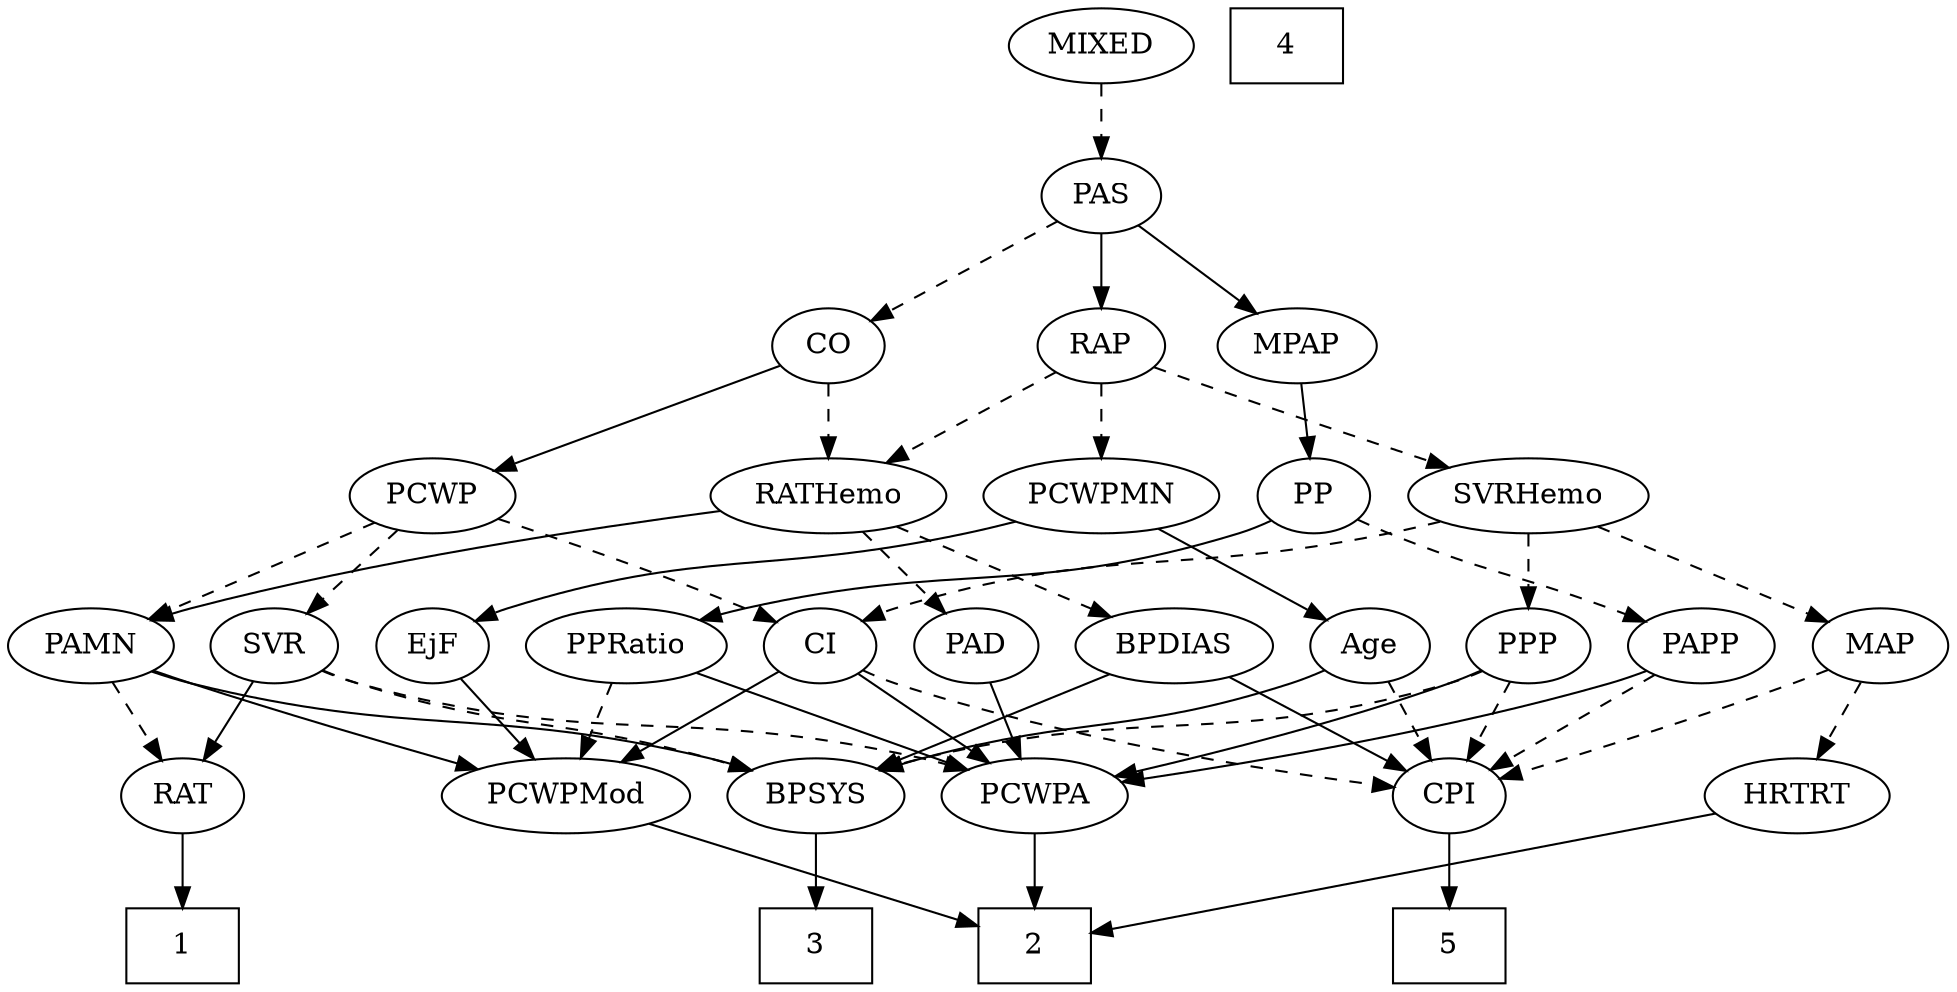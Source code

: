 strict digraph {
	graph [bb="0,0,870.94,468"];
	node [label="\N"];
	1	[height=0.5,
		pos="77.397,18",
		shape=box,
		width=0.75];
	2	[height=0.5,
		pos="458.4,18",
		shape=box,
		width=0.75];
	3	[height=0.5,
		pos="361.4,18",
		shape=box,
		width=0.75];
	4	[height=0.5,
		pos="578.4,450",
		shape=box,
		width=0.75];
	5	[height=0.5,
		pos="647.4,18",
		shape=box,
		width=0.75];
	Age	[height=0.5,
		pos="611.4,162",
		width=0.75];
	BPSYS	[height=0.5,
		pos="361.4,90",
		width=1.0471];
	Age -> BPSYS	[pos="e,389.4,102.07 590.79,150.28 585.84,147.98 580.5,145.73 575.4,144 503.06,119.53 480.73,129.29 407.4,108 404.64,107.2 401.81,106.31 \
398.97,105.38",
		style=solid];
	CPI	[height=0.5,
		pos="647.4,90",
		width=0.75];
	Age -> CPI	[pos="e,639.09,107.15 619.75,144.76 624.11,136.28 629.54,125.71 634.44,116.2",
		style=dashed];
	EjF	[height=0.5,
		pos="191.4,162",
		width=0.75];
	PCWPMod	[height=0.5,
		pos="253.4,90",
		width=1.4443];
	EjF -> PCWPMod	[pos="e,238.53,107.79 204.55,146.15 212.48,137.2 222.77,125.58 231.87,115.31",
		style=solid];
	RAP	[height=0.5,
		pos="493.4,306",
		width=0.77632];
	RATHemo	[height=0.5,
		pos="376.4,234",
		width=1.3721];
	RAP -> RATHemo	[pos="e,401.23,249.86 473.55,293.13 456.17,282.73 430.56,267.4 409.99,255.1",
		style=dashed];
	PCWPMN	[height=0.5,
		pos="493.4,234",
		width=1.3902];
	RAP -> PCWPMN	[pos="e,493.4,252.1 493.4,287.7 493.4,279.98 493.4,270.71 493.4,262.11",
		style=dashed];
	SVRHemo	[height=0.5,
		pos="683.4,234",
		width=1.3902];
	RAP -> SVRHemo	[pos="e,649.1,247.22 516.65,295.91 523.34,293.33 530.65,290.53 537.4,288 571.65,275.17 610.6,261.05 639.65,250.62",
		style=dashed];
	MIXED	[height=0.5,
		pos="493.4,450",
		width=1.1193];
	PAS	[height=0.5,
		pos="493.4,378",
		width=0.75];
	MIXED -> PAS	[pos="e,493.4,396.1 493.4,431.7 493.4,423.98 493.4,414.71 493.4,406.11",
		style=dashed];
	MPAP	[height=0.5,
		pos="581.4,306",
		width=0.97491];
	PP	[height=0.5,
		pos="588.4,234",
		width=0.75];
	MPAP -> PP	[pos="e,586.69,252.1 583.13,287.7 583.9,279.98 584.83,270.71 585.69,262.11",
		style=solid];
	BPSYS -> 3	[pos="e,361.4,36.104 361.4,71.697 361.4,63.983 361.4,54.712 361.4,46.112",
		style=solid];
	PAD	[height=0.5,
		pos="435.4,162",
		width=0.79437];
	PCWPA	[height=0.5,
		pos="458.4,90",
		width=1.1555];
	PAD -> PCWPA	[pos="e,452.72,108.28 440.96,144.05 443.55,136.18 446.69,126.62 449.59,117.79",
		style=solid];
	CO	[height=0.5,
		pos="376.4,306",
		width=0.75];
	CO -> RATHemo	[pos="e,376.4,252.1 376.4,287.7 376.4,279.98 376.4,270.71 376.4,262.11",
		style=dashed];
	PCWP	[height=0.5,
		pos="196.4,234",
		width=0.97491];
	CO -> PCWP	[pos="e,223.4,245.5 353.6,296.13 323.25,284.33 269.21,263.31 233.08,249.27",
		style=solid];
	PAS -> RAP	[pos="e,493.4,324.1 493.4,359.7 493.4,351.98 493.4,342.71 493.4,334.11",
		style=solid];
	PAS -> MPAP	[pos="e,563.27,321.42 510.36,363.5 523.06,353.41 540.65,339.41 555.15,327.88",
		style=solid];
	PAS -> CO	[pos="e,396.04,318.75 473.81,365.28 454.92,353.98 426.1,336.74 404.71,323.94",
		style=dashed];
	PAMN	[height=0.5,
		pos="36.397,162",
		width=1.011];
	PAMN -> BPSYS	[pos="e,333.34,102.15 63.228,149.82 69.139,147.66 75.42,145.57 81.397,144 182.73,117.34 212.87,133.94 314.4,108 317.41,107.23 320.5,106.34 \
323.59,105.39",
		style=solid];
	RAT	[height=0.5,
		pos="77.397,90",
		width=0.75827];
	PAMN -> RAT	[pos="e,68.032,106.99 46.113,144.41 51.138,135.83 57.371,125.19 62.947,115.67",
		style=dashed];
	PAMN -> PCWPMod	[pos="e,214.92,102.11 64.385,150.12 69.996,148.02 75.866,145.89 81.397,144 122.83,129.81 170.45,115.27 205.07,105.02",
		style=solid];
	RATHemo -> PAD	[pos="e,422.32,178.51 390.38,216.41 397.94,207.44 407.4,196.21 415.7,186.37",
		style=dashed];
	RATHemo -> PAMN	[pos="e,63.738,174.24 330.33,227.39 271.78,219.65 167.92,203.9 81.397,180 78.77,179.27 76.083,178.46 73.392,177.59",
		style=solid];
	BPDIAS	[height=0.5,
		pos="524.4,162",
		width=1.1735];
	RATHemo -> BPDIAS	[pos="e,497.08,175.92 405.28,219.34 428.86,208.19 462.3,192.37 487.75,180.33",
		style=dashed];
	CPI -> 5	[pos="e,647.4,36.104 647.4,71.697 647.4,63.983 647.4,54.712 647.4,46.112",
		style=solid];
	RAT -> 1	[pos="e,77.397,36.104 77.397,71.697 77.397,63.983 77.397,54.712 77.397,46.112",
		style=solid];
	SVR	[height=0.5,
		pos="118.4,162",
		width=0.77632];
	SVR -> BPSYS	[pos="e,332.75,102 140,150.16 144.98,147.92 150.31,145.72 155.4,144 224.02,120.75 244.86,128.36 314.4,108 317.3,107.15 320.29,106.22 323.28,\
105.24",
		style=dashed];
	SVR -> RAT	[pos="e,86.854,107.15 108.89,144.76 103.87,136.19 97.6,125.49 91.981,115.9",
		style=solid];
	SVR -> PCWPA	[pos="e,427.99,102.34 139.51,150.03 144.61,147.74 150.11,145.56 155.4,144 264.36,111.96 297.93,134.39 408.4,108 411.61,107.23 414.9,106.35 \
418.2,105.39",
		style=dashed];
	PCWPMod -> 2	[pos="e,431.27,28.262 289.11,76.807 326.28,64.114 384.21,44.333 421.73,31.52",
		style=solid];
	PCWPA -> 2	[pos="e,458.4,36.104 458.4,71.697 458.4,63.983 458.4,54.712 458.4,46.112",
		style=solid];
	PCWPMN -> Age	[pos="e,591.76,174.65 518.13,218.33 537.04,207.11 563.12,191.64 582.9,179.91",
		style=solid];
	PCWPMN -> EjF	[pos="e,211.95,173.87 456.42,221.68 449.15,219.65 441.56,217.65 434.4,216 343.4,195.04 316.42,208.19 227.4,180 225.47,179.39 223.51,178.7 \
221.56,177.95",
		style=solid];
	MAP	[height=0.5,
		pos="840.4,162",
		width=0.84854];
	SVRHemo -> MAP	[pos="e,816.87,173.49 713.67,219.5 740.61,207.49 779.92,189.96 807.6,177.62",
		style=dashed];
	PPP	[height=0.5,
		pos="683.4,162",
		width=0.75];
	SVRHemo -> PPP	[pos="e,683.4,180.1 683.4,215.7 683.4,207.98 683.4,198.71 683.4,190.11",
		style=dashed];
	CI	[height=0.5,
		pos="361.4,162",
		width=0.75];
	SVRHemo -> CI	[pos="e,381.94,173.92 646.75,221.68 639.39,219.63 631.68,217.62 624.4,216 524.68,193.82 495.01,210.11 397.4,180 395.46,179.4 393.5,178.72 \
391.55,177.98",
		style=dashed];
	BPDIAS -> BPSYS	[pos="e,388.52,102.65 495.63,148.65 468.45,136.97 427.56,119.41 398.05,106.74",
		style=solid];
	BPDIAS -> CPI	[pos="e,627.61,102.26 548.7,147.17 568.82,135.72 597.46,119.42 618.71,107.33",
		style=solid];
	MAP -> CPI	[pos="e,671.35,98.59 816.6,150.27 811.61,148.12 806.35,145.93 801.4,144 760.38,128.03 712.31,111.89 680.93,101.69",
		style=dashed];
	HRTRT	[height=0.5,
		pos="804.4,90",
		width=1.1013];
	MAP -> HRTRT	[pos="e,813.12,107.96 831.87,144.41 827.67,136.25 822.51,126.22 817.8,117.07",
		style=dashed];
	PPRatio	[height=0.5,
		pos="276.4,162",
		width=1.1013];
	PP -> PPRatio	[pos="e,305.94,174.19 567.86,222.08 562.9,219.79 557.55,217.59 552.4,216 454.79,185.89 424.48,204.84 325.4,180 322.21,179.2 318.93,178.28 \
315.66,177.3",
		style=solid];
	PAPP	[height=0.5,
		pos="760.4,162",
		width=0.88464];
	PP -> PAPP	[pos="e,735.29,173.55 609.59,222.65 614.42,220.39 619.56,218.05 624.4,216 665.95,198.35 677.43,196.65 719.4,180 721.49,179.17 723.64,178.31 \
725.81,177.43",
		style=dashed];
	PPP -> BPSYS	[pos="e,389.33,102.36 662.87,150.05 657.91,147.76 652.56,145.57 647.4,144 544.2,112.64 511.87,134.84 407.4,108 404.61,107.29 401.76,106.46 \
398.92,105.57",
		style=dashed];
	PPP -> CPI	[pos="e,655.7,107.15 675.05,144.76 670.69,136.28 665.25,125.71 660.36,116.2",
		style=dashed];
	PPP -> PCWPA	[pos="e,494.5,99.21 662.33,150.33 657.49,148.08 652.32,145.84 647.4,144 599.63,126.17 543.13,111.07 504.43,101.61",
		style=solid];
	PPRatio -> PCWPMod	[pos="e,259.07,108.28 270.83,144.05 268.24,136.18 265.1,126.62 262.2,117.79",
		style=dashed];
	PPRatio -> PCWPA	[pos="e,428.32,102.57 305.64,149.75 336.28,137.97 384.6,119.38 418.67,106.28",
		style=solid];
	PCWP -> PAMN	[pos="e,62.715,174.51 170.33,221.6 143.57,209.89 101.72,191.58 71.929,178.55",
		style=dashed];
	PCWP -> SVR	[pos="e,133.96,176.97 179.47,217.81 168.37,207.85 153.71,194.7 141.54,183.77",
		style=dashed];
	PCWP -> CI	[pos="e,340.16,173.25 223.75,222.24 249.98,211.8 290.62,195.34 325.4,180 327.2,179.2 329.05,178.38 330.91,177.53",
		style=dashed];
	CI -> CPI	[pos="e,620.95,94.541 382,150.27 386.95,147.97 392.29,145.72 397.4,144 471.23,119.12 561.41,103.43 610.77,96.035",
		style=dashed];
	CI -> PCWPMod	[pos="e,276.89,106.23 342.58,148.81 326.83,138.59 303.99,123.79 285.37,111.73",
		style=solid];
	CI -> PCWPA	[pos="e,438.03,105.7 379.19,148.16 393.35,137.94 413.44,123.44 429.84,111.61",
		style=solid];
	PAPP -> CPI	[pos="e,666.49,102.83 739.67,148.16 721.55,136.93 695.08,120.54 675.14,108.18",
		style=dashed];
	PAPP -> PCWPA	[pos="e,497.45,96.522 736.4,150.14 730.89,147.91 725,145.71 719.4,144 647.06,121.89 560.59,106.39 507.59,98.087",
		style=solid];
	HRTRT -> 2	[pos="e,485.66,24.515 768.99,81.838 703.27,68.541 562.99,40.161 495.79,26.566",
		style=solid];
}
